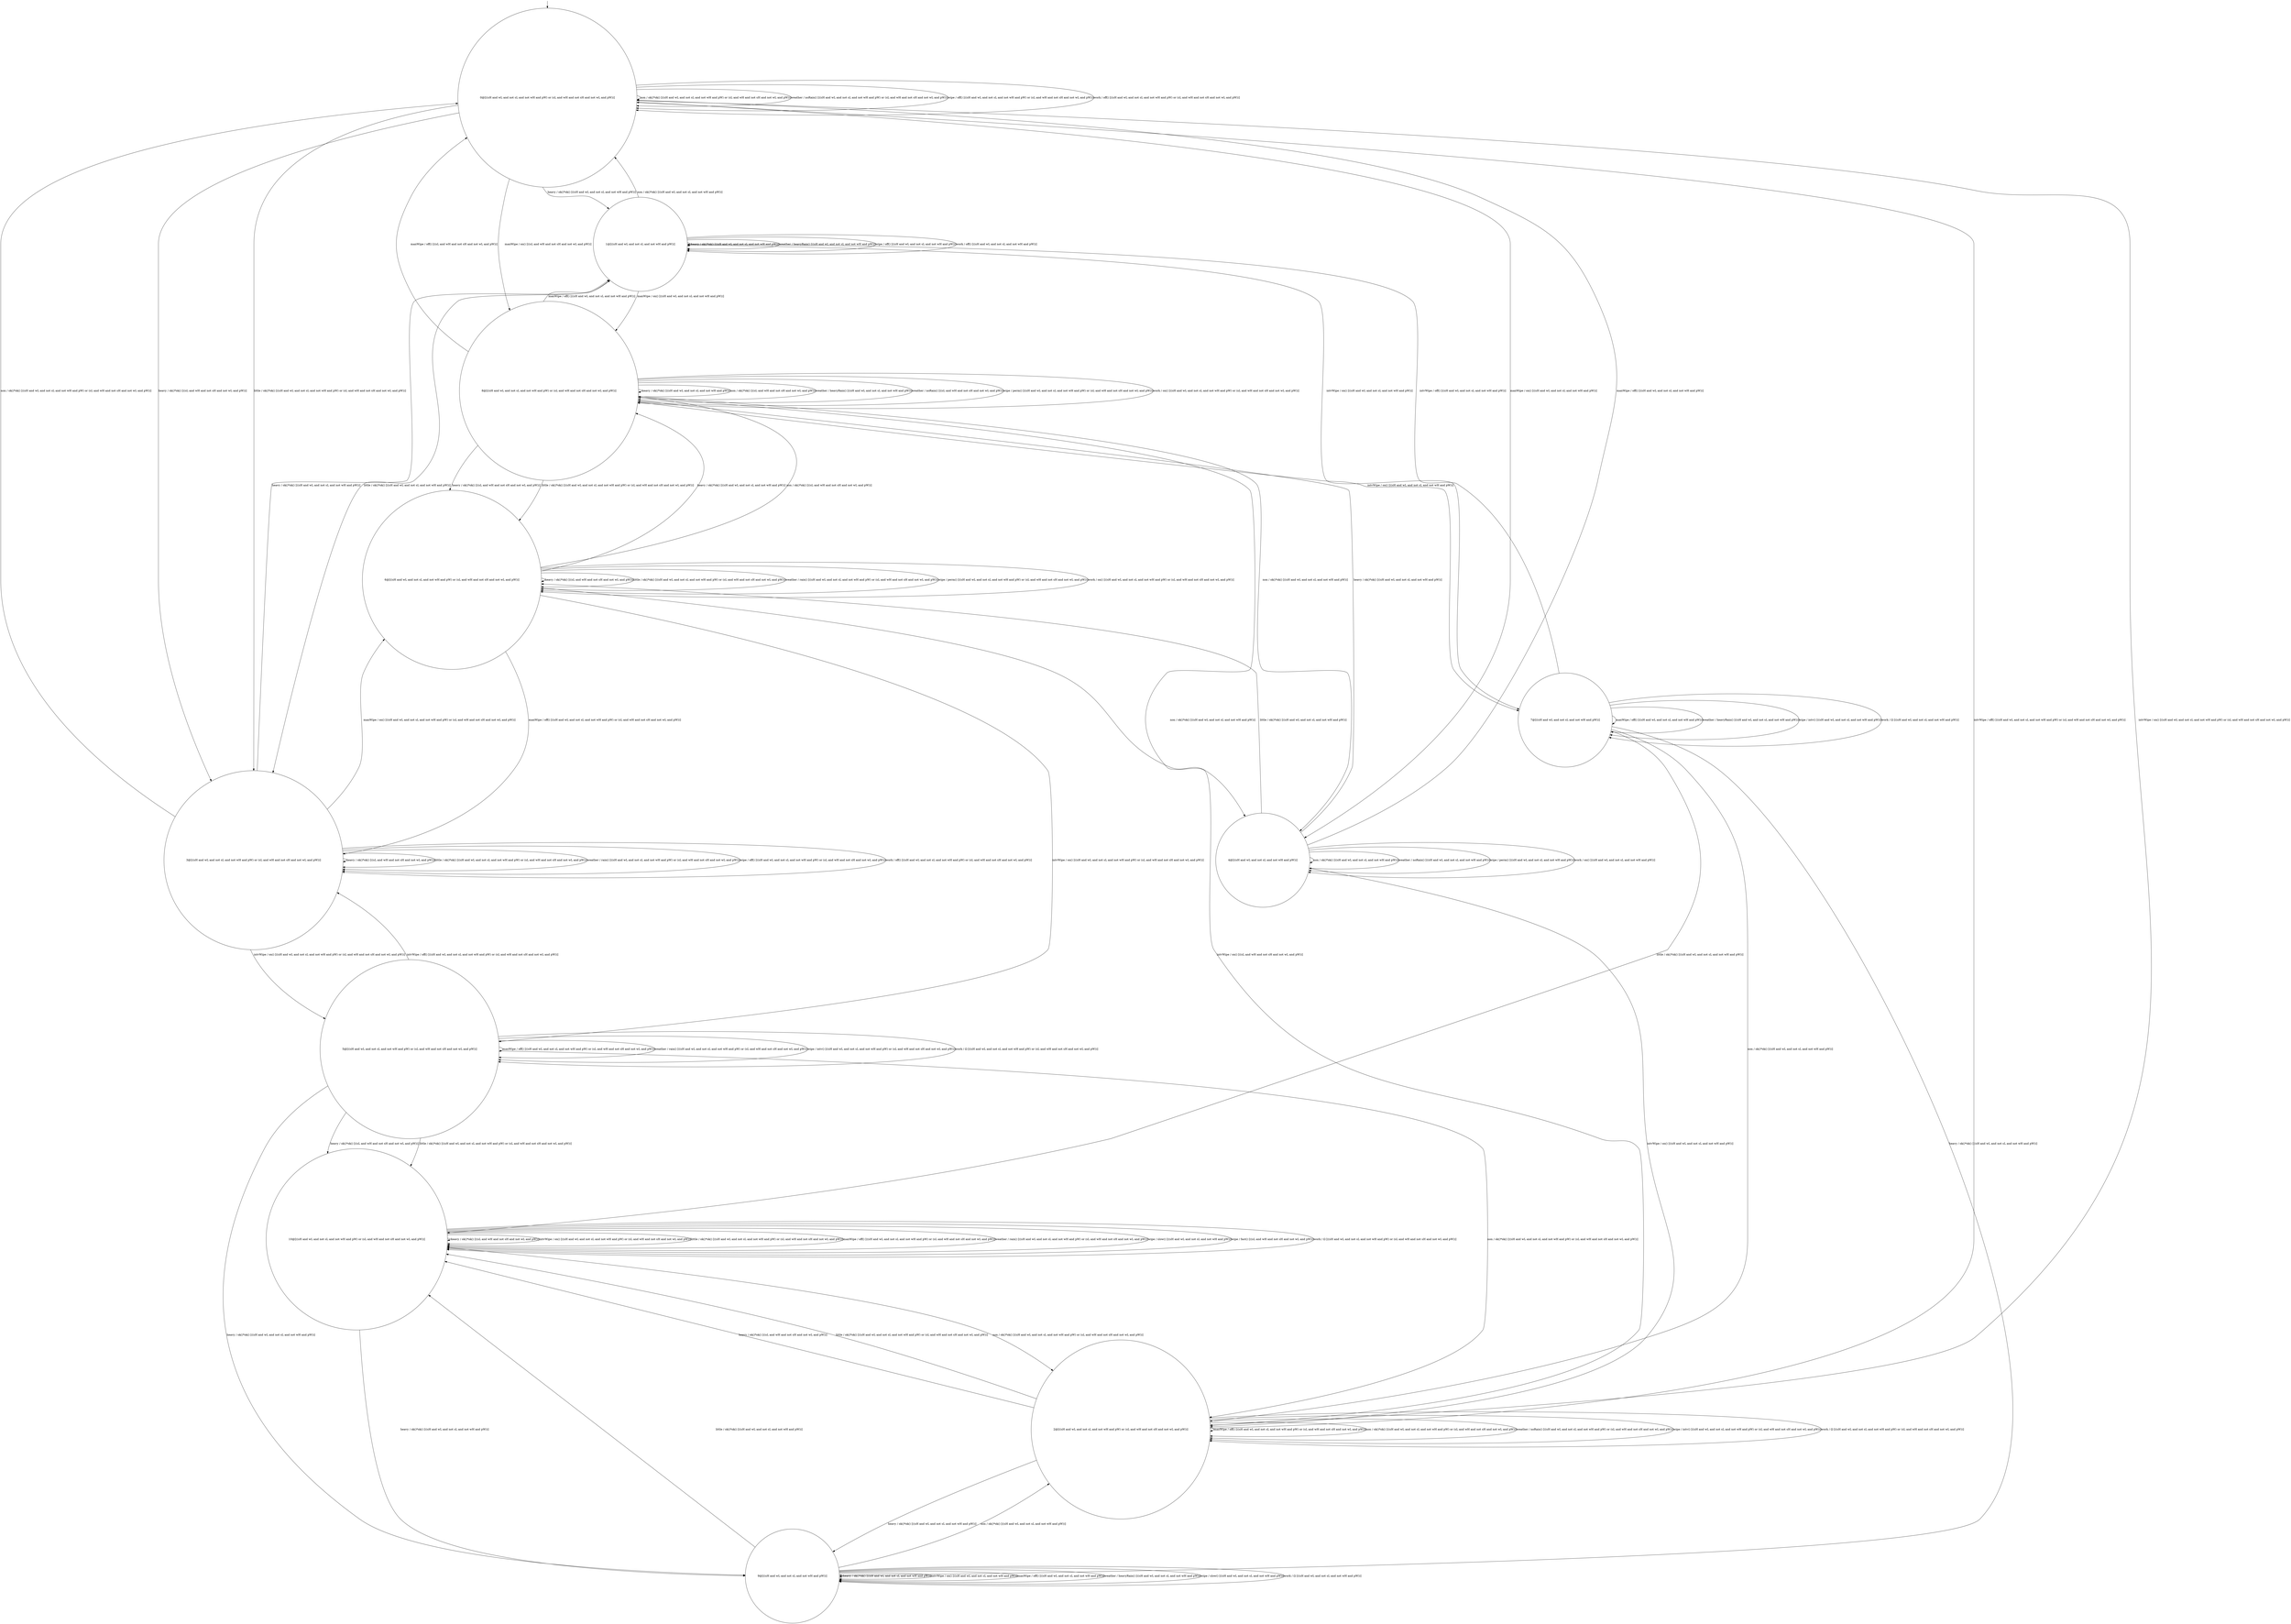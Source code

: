 digraph g {
	edge [lblstyle="above, sloped"];
	s0 [shape="circle" label="0@[((sH and wL and not sL and not wH and pW) or (sL and wH and not sH and not wL and pW))]"];
	s1 [shape="circle" label="1@[((sH and wL and not sL and not wH and pW))]"];
	s2 [shape="circle" label="2@[((sH and wL and not sL and not wH and pW) or (sL and wH and not sH and not wL and pW))]"];
	s3 [shape="circle" label="3@[((sH and wL and not sL and not wH and pW) or (sL and wH and not sH and not wL and pW))]"];
	s4 [shape="circle" label="4@[((sH and wL and not sL and not wH and pW))]"];
	s5 [shape="circle" label="5@[((sH and wL and not sL and not wH and pW) or (sL and wH and not sH and not wL and pW))]"];
	s6 [shape="circle" label="6@[((sH and wL and not sL and not wH and pW) or (sL and wH and not sH and not wL and pW))]"];
	s7 [shape="circle" label="7@[((sH and wL and not sL and not wH and pW))]"];
	s8 [shape="circle" label="8@[((sH and wL and not sL and not wH and pW) or (sL and wH and not sH and not wL and pW))]"];
	s9 [shape="circle" label="9@[((sH and wL and not sL and not wH and pW))]"];
	s10 [shape="circle" label="10@[((sH and wL and not sL and not wH and pW) or (sL and wH and not sH and not wL and pW))]"];
	s0 -> s3 [label="heavy / ok()*ok() [((sL and wH and not sH and not wL and pW))]"];
	s0 -> s1 [label="heavy / ok()*ok() [((sH and wL and not sL and not wH and pW))]"];
	s0 -> s2 [label="intvWipe / on() [((sH and wL and not sL and not wH and pW) or (sL and wH and not sH and not wL and pW))]"];
	s0 -> s3 [label="little / ok()*ok() [((sH and wL and not sL and not wH and pW) or (sL and wH and not sH and not wL and pW))]"];
	s0 -> s4 [label="manWipe / on() [((sH and wL and not sL and not wH and pW))]"];
	s0 -> s8 [label="manWipe / on() [((sL and wH and not sH and not wL and pW))]"];
	s0 -> s0 [label="non / ok()*ok() [((sH and wL and not sL and not wH and pW) or (sL and wH and not sH and not wL and pW))]"];
	s0 -> s0 [label="weather / noRain() [((sH and wL and not sL and not wH and pW) or (sL and wH and not sH and not wL and pW))]"];
	s0 -> s0 [label="wipe / off() [((sH and wL and not sL and not wH and pW) or (sL and wH and not sH and not wL and pW))]"];
	s0 -> s0 [label="work / off() [((sH and wL and not sL and not wH and pW) or (sL and wH and not sH and not wL and pW))]"];
	s1 -> s1 [label="heavy / ok()*ok() [((sH and wL and not sL and not wH and pW))]"];
	s1 -> s7 [label="intvWipe / on() [((sH and wL and not sL and not wH and pW))]"];
	s1 -> s3 [label="little / ok()*ok() [((sH and wL and not sL and not wH and pW))]"];
	s1 -> s8 [label="manWipe / on() [((sH and wL and not sL and not wH and pW))]"];
	s1 -> s0 [label="non / ok()*ok() [((sH and wL and not sL and not wH and pW))]"];
	s1 -> s1 [label="weather / heavyRain() [((sH and wL and not sL and not wH and pW))]"];
	s1 -> s1 [label="wipe / off() [((sH and wL and not sL and not wH and pW))]"];
	s1 -> s1 [label="work / off() [((sH and wL and not sL and not wH and pW))]"];
	s2 -> s10 [label="heavy / ok()*ok() [((sL and wH and not sH and not wL and pW))]"];
	s2 -> s9 [label="heavy / ok()*ok() [((sH and wL and not sL and not wH and pW))]"];
	s2 -> s0 [label="intvWipe / off() [((sH and wL and not sL and not wH and pW) or (sL and wH and not sH and not wL and pW))]"];
	s2 -> s10 [label="little / ok()*ok() [((sH and wL and not sL and not wH and pW) or (sL and wH and not sH and not wL and pW))]"];
	s2 -> s2 [label="manWipe / off() [((sH and wL and not sL and not wH and pW) or (sL and wH and not sH and not wL and pW))]"];
	s2 -> s2 [label="non / ok()*ok() [((sH and wL and not sL and not wH and pW) or (sL and wH and not sH and not wL and pW))]"];
	s2 -> s2 [label="weather / noRain() [((sH and wL and not sL and not wH and pW) or (sL and wH and not sH and not wL and pW))]"];
	s2 -> s2 [label="wipe / intv() [((sH and wL and not sL and not wH and pW) or (sL and wH and not sH and not wL and pW))]"];
	s2 -> s2 [label="work / Ω [((sH and wL and not sL and not wH and pW) or (sL and wH and not sH and not wL and pW))]"];
	s3 -> s1 [label="heavy / ok()*ok() [((sH and wL and not sL and not wH and pW))]"];
	s3 -> s3 [label="heavy / ok()*ok() [((sL and wH and not sH and not wL and pW))]"];
	s3 -> s5 [label="intvWipe / on() [((sH and wL and not sL and not wH and pW) or (sL and wH and not sH and not wL and pW))]"];
	s3 -> s3 [label="little / ok()*ok() [((sH and wL and not sL and not wH and pW) or (sL and wH and not sH and not wL and pW))]"];
	s3 -> s6 [label="manWipe / on() [((sH and wL and not sL and not wH and pW) or (sL and wH and not sH and not wL and pW))]"];
	s3 -> s0 [label="non / ok()*ok() [((sH and wL and not sL and not wH and pW) or (sL and wH and not sH and not wL and pW))]"];
	s3 -> s3 [label="weather / rain() [((sH and wL and not sL and not wH and pW) or (sL and wH and not sH and not wL and pW))]"];
	s3 -> s3 [label="wipe / off() [((sH and wL and not sL and not wH and pW) or (sL and wH and not sH and not wL and pW))]"];
	s3 -> s3 [label="work / off() [((sH and wL and not sL and not wH and pW) or (sL and wH and not sH and not wL and pW))]"];
	s4 -> s8 [label="heavy / ok()*ok() [((sH and wL and not sL and not wH and pW))]"];
	s4 -> s2 [label="intvWipe / on() [((sH and wL and not sL and not wH and pW))]"];
	s4 -> s6 [label="little / ok()*ok() [((sH and wL and not sL and not wH and pW))]"];
	s4 -> s0 [label="manWipe / off() [((sH and wL and not sL and not wH and pW))]"];
	s4 -> s4 [label="non / ok()*ok() [((sH and wL and not sL and not wH and pW))]"];
	s4 -> s4 [label="weather / noRain() [((sH and wL and not sL and not wH and pW))]"];
	s4 -> s4 [label="wipe / perm() [((sH and wL and not sL and not wH and pW))]"];
	s4 -> s4 [label="work / on() [((sH and wL and not sL and not wH and pW))]"];
	s5 -> s10 [label="heavy / ok()*ok() [((sL and wH and not sH and not wL and pW))]"];
	s5 -> s9 [label="heavy / ok()*ok() [((sH and wL and not sL and not wH and pW))]"];
	s5 -> s3 [label="intvWipe / off() [((sH and wL and not sL and not wH and pW) or (sL and wH and not sH and not wL and pW))]"];
	s5 -> s10 [label="little / ok()*ok() [((sH and wL and not sL and not wH and pW) or (sL and wH and not sH and not wL and pW))]"];
	s5 -> s5 [label="manWipe / off() [((sH and wL and not sL and not wH and pW) or (sL and wH and not sH and not wL and pW))]"];
	s5 -> s2 [label="non / ok()*ok() [((sH and wL and not sL and not wH and pW) or (sL and wH and not sH and not wL and pW))]"];
	s5 -> s5 [label="weather / rain() [((sH and wL and not sL and not wH and pW) or (sL and wH and not sH and not wL and pW))]"];
	s5 -> s5 [label="wipe / intv() [((sH and wL and not sL and not wH and pW) or (sL and wH and not sH and not wL and pW))]"];
	s5 -> s5 [label="work / Ω [((sH and wL and not sL and not wH and pW) or (sL and wH and not sH and not wL and pW))]"];
	s6 -> s6 [label="heavy / ok()*ok() [((sL and wH and not sH and not wL and pW))]"];
	s6 -> s8 [label="heavy / ok()*ok() [((sH and wL and not sL and not wH and pW))]"];
	s6 -> s5 [label="intvWipe / on() [((sH and wL and not sL and not wH and pW) or (sL and wH and not sH and not wL and pW))]"];
	s6 -> s6 [label="little / ok()*ok() [((sH and wL and not sL and not wH and pW) or (sL and wH and not sH and not wL and pW))]"];
	s6 -> s3 [label="manWipe / off() [((sH and wL and not sL and not wH and pW) or (sL and wH and not sH and not wL and pW))]"];
	s6 -> s4 [label="non / ok()*ok() [((sH and wL and not sL and not wH and pW))]"];
	s6 -> s8 [label="non / ok()*ok() [((sL and wH and not sH and not wL and pW))]"];
	s6 -> s6 [label="weather / rain() [((sH and wL and not sL and not wH and pW) or (sL and wH and not sH and not wL and pW))]"];
	s6 -> s6 [label="wipe / perm() [((sH and wL and not sL and not wH and pW) or (sL and wH and not sH and not wL and pW))]"];
	s6 -> s6 [label="work / on() [((sH and wL and not sL and not wH and pW) or (sL and wH and not sH and not wL and pW))]"];
	s7 -> s9 [label="heavy / ok()*ok() [((sH and wL and not sL and not wH and pW))]"];
	s7 -> s1 [label="intvWipe / off() [((sH and wL and not sL and not wH and pW))]"];
	s7 -> s10 [label="little / ok()*ok() [((sH and wL and not sL and not wH and pW))]"];
	s7 -> s7 [label="manWipe / off() [((sH and wL and not sL and not wH and pW))]"];
	s7 -> s2 [label="non / ok()*ok() [((sH and wL and not sL and not wH and pW))]"];
	s7 -> s7 [label="weather / heavyRain() [((sH and wL and not sL and not wH and pW))]"];
	s7 -> s7 [label="wipe / intv() [((sH and wL and not sL and not wH and pW))]"];
	s7 -> s7 [label="work / Ω [((sH and wL and not sL and not wH and pW))]"];
	s8 -> s8 [label="heavy / ok()*ok() [((sH and wL and not sL and not wH and pW))]"];
	s8 -> s6 [label="heavy / ok()*ok() [((sL and wH and not sH and not wL and pW))]"];
	s8 -> s7 [label="intvWipe / on() [((sH and wL and not sL and not wH and pW))]"];
	s8 -> s2 [label="intvWipe / on() [((sL and wH and not sH and not wL and pW))]"];
	s8 -> s6 [label="little / ok()*ok() [((sH and wL and not sL and not wH and pW) or (sL and wH and not sH and not wL and pW))]"];
	s8 -> s1 [label="manWipe / off() [((sH and wL and not sL and not wH and pW))]"];
	s8 -> s0 [label="manWipe / off() [((sL and wH and not sH and not wL and pW))]"];
	s8 -> s8 [label="non / ok()*ok() [((sL and wH and not sH and not wL and pW))]"];
	s8 -> s4 [label="non / ok()*ok() [((sH and wL and not sL and not wH and pW))]"];
	s8 -> s8 [label="weather / heavyRain() [((sH and wL and not sL and not wH and pW))]"];
	s8 -> s8 [label="weather / noRain() [((sL and wH and not sH and not wL and pW))]"];
	s8 -> s8 [label="wipe / perm() [((sH and wL and not sL and not wH and pW) or (sL and wH and not sH and not wL and pW))]"];
	s8 -> s8 [label="work / on() [((sH and wL and not sL and not wH and pW) or (sL and wH and not sH and not wL and pW))]"];
	s9 -> s9 [label="heavy / ok()*ok() [((sH and wL and not sL and not wH and pW))]"];
	s9 -> s9 [label="intvWipe / on() [((sH and wL and not sL and not wH and pW))]"];
	s9 -> s10 [label="little / ok()*ok() [((sH and wL and not sL and not wH and pW))]"];
	s9 -> s9 [label="manWipe / off() [((sH and wL and not sL and not wH and pW))]"];
	s9 -> s2 [label="non / ok()*ok() [((sH and wL and not sL and not wH and pW))]"];
	s9 -> s9 [label="weather / heavyRain() [((sH and wL and not sL and not wH and pW))]"];
	s9 -> s9 [label="wipe / slow() [((sH and wL and not sL and not wH and pW))]"];
	s9 -> s9 [label="work / Ω [((sH and wL and not sL and not wH and pW))]"];
	s10 -> s9 [label="heavy / ok()*ok() [((sH and wL and not sL and not wH and pW))]"];
	s10 -> s10 [label="heavy / ok()*ok() [((sL and wH and not sH and not wL and pW))]"];
	s10 -> s10 [label="intvWipe / on() [((sH and wL and not sL and not wH and pW) or (sL and wH and not sH and not wL and pW))]"];
	s10 -> s10 [label="little / ok()*ok() [((sH and wL and not sL and not wH and pW) or (sL and wH and not sH and not wL and pW))]"];
	s10 -> s10 [label="manWipe / off() [((sH and wL and not sL and not wH and pW) or (sL and wH and not sH and not wL and pW))]"];
	s10 -> s2 [label="non / ok()*ok() [((sH and wL and not sL and not wH and pW) or (sL and wH and not sH and not wL and pW))]"];
	s10 -> s10 [label="weather / rain() [((sH and wL and not sL and not wH and pW) or (sL and wH and not sH and not wL and pW))]"];
	s10 -> s10 [label="wipe / slow() [((sH and wL and not sL and not wH and pW))]"];
	s10 -> s10 [label="wipe / fast() [((sL and wH and not sH and not wL and pW))]"];
	s10 -> s10 [label="work / Ω [((sH and wL and not sL and not wH and pW) or (sL and wH and not sH and not wL and pW))]"];
	__start0 [label="" shape="none" width="0" height="0"];
	__start0 -> s0;
}
